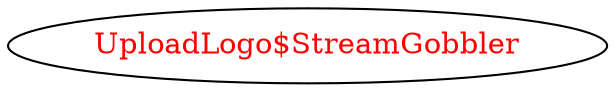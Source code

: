 digraph dependencyGraph {
 concentrate=true;
 ranksep="2.0";
 rankdir="LR"; 
 splines="ortho";
"UploadLogo$StreamGobbler" [fontcolor="red"];
}